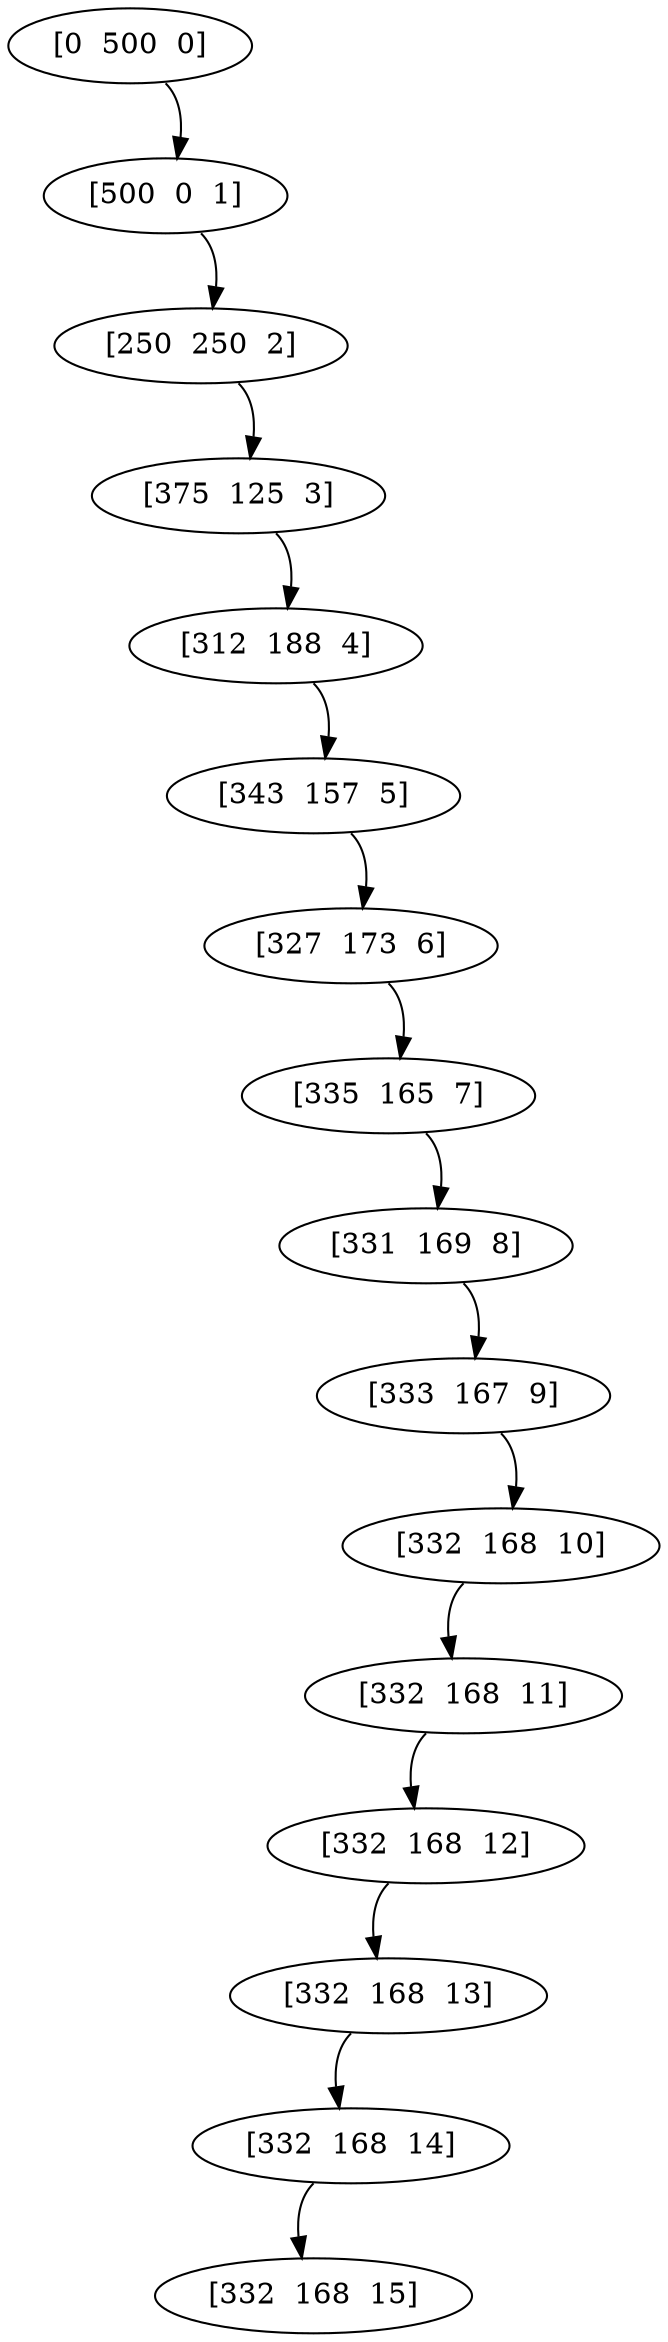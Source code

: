  digraph G {
"[0  500  0]" -> "[500  0  1]"[tailport = se];
"[500  0  1]" -> "[250  250  2]"[tailport = se];
"[250  250  2]" -> "[375  125  3]"[tailport = se];
"[375  125  3]" -> "[312  188  4]"[tailport = se];
"[312  188  4]" -> "[343  157  5]"[tailport = se];
"[343  157  5]" -> "[327  173  6]"[tailport = se];
"[327  173  6]" -> "[335  165  7]"[tailport = se];
"[335  165  7]" -> "[331  169  8]"[tailport = se];
"[331  169  8]" -> "[333  167  9]"[tailport = se];
"[333  167  9]" -> "[332  168  10]"[tailport = se];
"[332  168  10]" -> "[332  168  11]"[tailport=sw];
"[332  168  11]" -> "[332  168  12]"[tailport=sw];
"[332  168  12]" -> "[332  168  13]"[tailport=sw];
"[332  168  13]" -> "[332  168  14]"[tailport=sw];
"[332  168  14]" -> "[332  168  15]"[tailport=sw];
}

